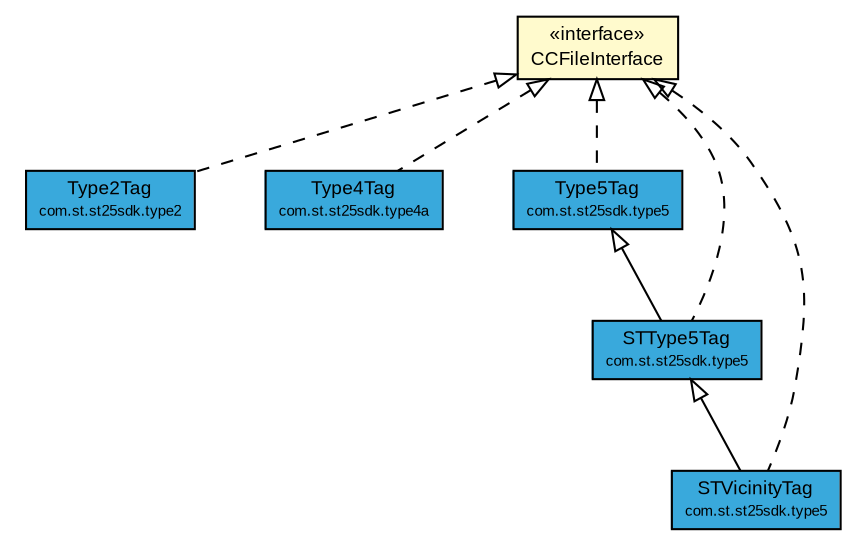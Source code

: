 #!/usr/local/bin/dot
#
# Class diagram 
# Generated by UMLGraph version R5_7_2-3-gee82a7 (http://www.umlgraph.org/)
#

digraph G {
	edge [fontname="arial",fontsize=10,labelfontname="arial",labelfontsize=10];
	node [fontname="arial",fontsize=10,shape=plaintext];
	nodesep=0.25;
	ranksep=0.5;
	// com.st.st25sdk.CCFileInterface
	c6466 [label=<<table title="com.st.st25sdk.CCFileInterface" border="0" cellborder="1" cellspacing="0" cellpadding="2" port="p" bgcolor="lemonChiffon" href="./CCFileInterface.html">
		<tr><td><table border="0" cellspacing="0" cellpadding="1">
<tr><td align="center" balign="center"> &#171;interface&#187; </td></tr>
<tr><td align="center" balign="center"> CCFileInterface </td></tr>
		</table></td></tr>
		</table>>, URL="./CCFileInterface.html", fontname="arial", fontcolor="black", fontsize=9.0];
	// com.st.st25sdk.type2.Type2Tag
	c6547 [label=<<table title="com.st.st25sdk.type2.Type2Tag" border="0" cellborder="1" cellspacing="0" cellpadding="2" port="p" bgcolor="#39a9dc" href="./type2/Type2Tag.html">
		<tr><td><table border="0" cellspacing="0" cellpadding="1">
<tr><td align="center" balign="center"> Type2Tag </td></tr>
<tr><td align="center" balign="center"><font point-size="7.0"> com.st.st25sdk.type2 </font></td></tr>
		</table></td></tr>
		</table>>, URL="./type2/Type2Tag.html", fontname="arial", fontcolor="black", fontsize=9.0];
	// com.st.st25sdk.type4a.Type4Tag
	c6560 [label=<<table title="com.st.st25sdk.type4a.Type4Tag" border="0" cellborder="1" cellspacing="0" cellpadding="2" port="p" bgcolor="#39a9dc" href="./type4a/Type4Tag.html">
		<tr><td><table border="0" cellspacing="0" cellpadding="1">
<tr><td align="center" balign="center"> Type4Tag </td></tr>
<tr><td align="center" balign="center"><font point-size="7.0"> com.st.st25sdk.type4a </font></td></tr>
		</table></td></tr>
		</table>>, URL="./type4a/Type4Tag.html", fontname="arial", fontcolor="black", fontsize=9.0];
	// com.st.st25sdk.type5.Type5Tag
	c6599 [label=<<table title="com.st.st25sdk.type5.Type5Tag" border="0" cellborder="1" cellspacing="0" cellpadding="2" port="p" bgcolor="#39a9dc" href="./type5/Type5Tag.html">
		<tr><td><table border="0" cellspacing="0" cellpadding="1">
<tr><td align="center" balign="center"> Type5Tag </td></tr>
<tr><td align="center" balign="center"><font point-size="7.0"> com.st.st25sdk.type5 </font></td></tr>
		</table></td></tr>
		</table>>, URL="./type5/Type5Tag.html", fontname="arial", fontcolor="black", fontsize=9.0];
	// com.st.st25sdk.type5.STVicinityTag
	c6604 [label=<<table title="com.st.st25sdk.type5.STVicinityTag" border="0" cellborder="1" cellspacing="0" cellpadding="2" port="p" bgcolor="#39a9dc" href="./type5/STVicinityTag.html">
		<tr><td><table border="0" cellspacing="0" cellpadding="1">
<tr><td align="center" balign="center"> STVicinityTag </td></tr>
<tr><td align="center" balign="center"><font point-size="7.0"> com.st.st25sdk.type5 </font></td></tr>
		</table></td></tr>
		</table>>, URL="./type5/STVicinityTag.html", fontname="arial", fontcolor="black", fontsize=9.0];
	// com.st.st25sdk.type5.STType5Tag
	c6606 [label=<<table title="com.st.st25sdk.type5.STType5Tag" border="0" cellborder="1" cellspacing="0" cellpadding="2" port="p" bgcolor="#39a9dc" href="./type5/STType5Tag.html">
		<tr><td><table border="0" cellspacing="0" cellpadding="1">
<tr><td align="center" balign="center"> STType5Tag </td></tr>
<tr><td align="center" balign="center"><font point-size="7.0"> com.st.st25sdk.type5 </font></td></tr>
		</table></td></tr>
		</table>>, URL="./type5/STType5Tag.html", fontname="arial", fontcolor="black", fontsize=9.0];
	//com.st.st25sdk.type2.Type2Tag implements com.st.st25sdk.CCFileInterface
	c6466:p -> c6547:p [dir=back,arrowtail=empty,style=dashed];
	//com.st.st25sdk.type4a.Type4Tag implements com.st.st25sdk.CCFileInterface
	c6466:p -> c6560:p [dir=back,arrowtail=empty,style=dashed];
	//com.st.st25sdk.type5.Type5Tag implements com.st.st25sdk.CCFileInterface
	c6466:p -> c6599:p [dir=back,arrowtail=empty,style=dashed];
	//com.st.st25sdk.type5.STVicinityTag extends com.st.st25sdk.type5.STType5Tag
	c6606:p -> c6604:p [dir=back,arrowtail=empty];
	//com.st.st25sdk.type5.STVicinityTag implements com.st.st25sdk.CCFileInterface
	c6466:p -> c6604:p [dir=back,arrowtail=empty,style=dashed];
	//com.st.st25sdk.type5.STType5Tag extends com.st.st25sdk.type5.Type5Tag
	c6599:p -> c6606:p [dir=back,arrowtail=empty];
	//com.st.st25sdk.type5.STType5Tag implements com.st.st25sdk.CCFileInterface
	c6466:p -> c6606:p [dir=back,arrowtail=empty,style=dashed];
}

